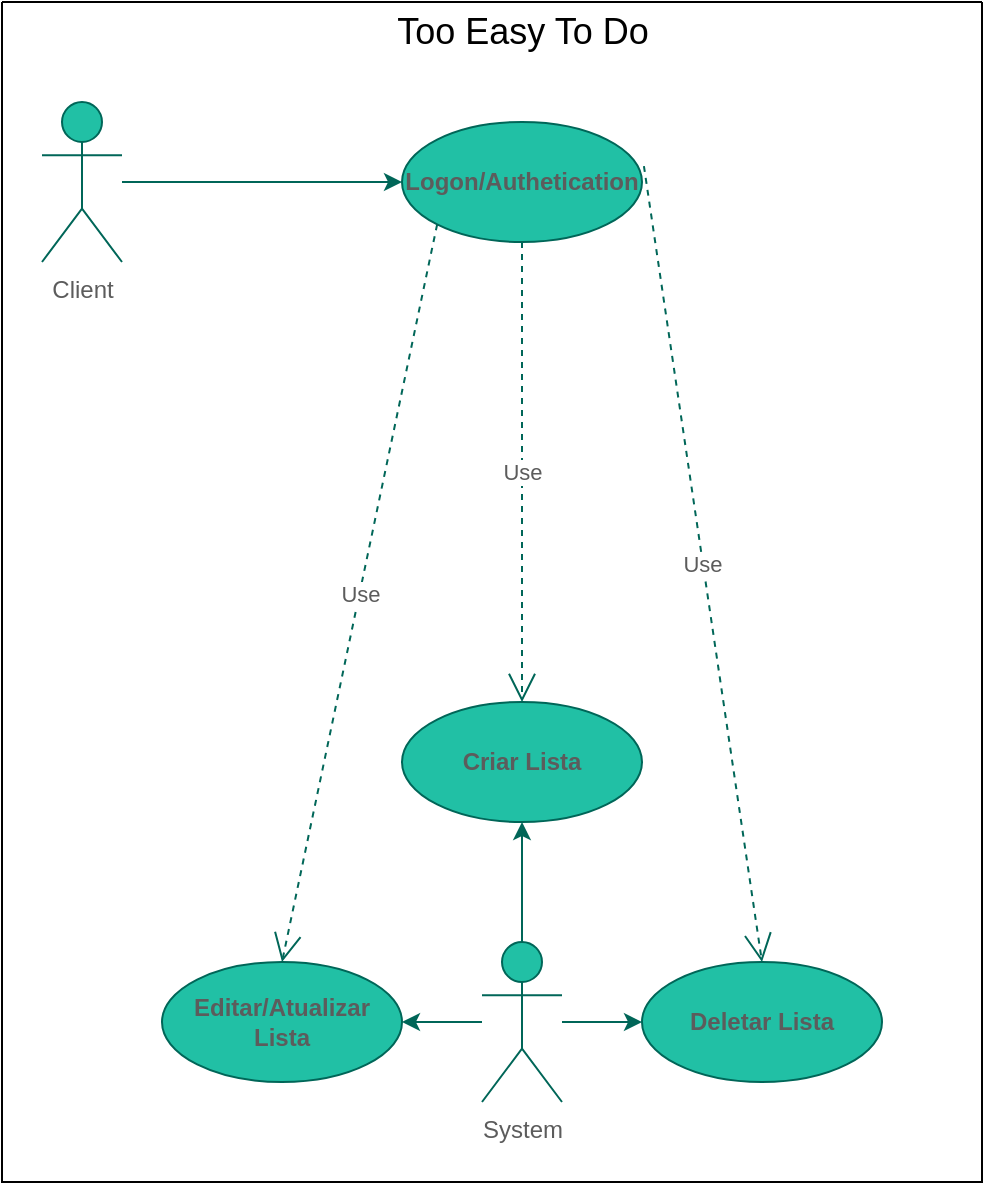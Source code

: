 <mxfile version="19.0.3" type="device" pages="2"><diagram name="Page-1" id="929967ad-93f9-6ef4-fab6-5d389245f69c"><mxGraphModel dx="1108" dy="545" grid="1" gridSize="10" guides="1" tooltips="1" connect="1" arrows="1" fold="1" page="1" pageScale="1.5" pageWidth="1169" pageHeight="826" math="0" shadow="0"><root><mxCell id="0" style=";html=1;"/><mxCell id="1" style=";html=1;" parent="0"/><mxCell id="Jdt3RZKuUXmb_lj3V4ov-8" value="" style="edgeStyle=orthogonalEdgeStyle;rounded=0;orthogonalLoop=1;jettySize=auto;html=1;strokeColor=#006658;fontColor=#5C5C5C;" parent="1" source="Jdt3RZKuUXmb_lj3V4ov-1" target="Jdt3RZKuUXmb_lj3V4ov-7" edge="1"><mxGeometry relative="1" as="geometry"/></mxCell><mxCell id="Jdt3RZKuUXmb_lj3V4ov-1" value="Client" style="shape=umlActor;verticalLabelPosition=bottom;verticalAlign=top;html=1;outlineConnect=0;fillColor=#21C0A5;strokeColor=#006658;fontColor=#5C5C5C;" parent="1" vertex="1"><mxGeometry x="440" y="560" width="40" height="80" as="geometry"/></mxCell><mxCell id="Jdt3RZKuUXmb_lj3V4ov-16" value="" style="edgeStyle=orthogonalEdgeStyle;rounded=0;orthogonalLoop=1;jettySize=auto;html=1;strokeColor=#006658;fontColor=#5C5C5C;" parent="1" source="Jdt3RZKuUXmb_lj3V4ov-4" edge="1"><mxGeometry relative="1" as="geometry"><mxPoint x="620" y="1020" as="targetPoint"/></mxGeometry></mxCell><mxCell id="Jdt3RZKuUXmb_lj3V4ov-19" value="" style="edgeStyle=orthogonalEdgeStyle;rounded=0;orthogonalLoop=1;jettySize=auto;html=1;strokeColor=#006658;fontColor=#5C5C5C;" parent="1" source="Jdt3RZKuUXmb_lj3V4ov-4" target="Jdt3RZKuUXmb_lj3V4ov-18" edge="1"><mxGeometry relative="1" as="geometry"/></mxCell><mxCell id="Jdt3RZKuUXmb_lj3V4ov-21" value="" style="edgeStyle=orthogonalEdgeStyle;rounded=0;orthogonalLoop=1;jettySize=auto;html=1;strokeColor=#006658;fontColor=#5C5C5C;" parent="1" source="Jdt3RZKuUXmb_lj3V4ov-4" edge="1"><mxGeometry relative="1" as="geometry"><mxPoint x="740" y="1020" as="targetPoint"/></mxGeometry></mxCell><mxCell id="Jdt3RZKuUXmb_lj3V4ov-4" value="System" style="shape=umlActor;verticalLabelPosition=bottom;verticalAlign=top;html=1;outlineConnect=0;fillColor=#21C0A5;strokeColor=#006658;fontColor=#5C5C5C;" parent="1" vertex="1"><mxGeometry x="660" y="980" width="40" height="80" as="geometry"/></mxCell><mxCell id="Jdt3RZKuUXmb_lj3V4ov-7" value="&lt;b&gt;Logon/Authetication&lt;/b&gt;" style="ellipse;whiteSpace=wrap;html=1;verticalAlign=middle;align=center;fillColor=#21C0A5;strokeColor=#006658;fontColor=#5C5C5C;" parent="1" vertex="1"><mxGeometry x="620" y="570" width="120" height="60" as="geometry"/></mxCell><mxCell id="Jdt3RZKuUXmb_lj3V4ov-17" value="&lt;b&gt;Editar/Atualizar Lista&lt;/b&gt;" style="ellipse;whiteSpace=wrap;html=1;verticalAlign=middle;fillColor=#21C0A5;strokeColor=#006658;fontColor=#5C5C5C;" parent="1" vertex="1"><mxGeometry x="500" y="990" width="120" height="60" as="geometry"/></mxCell><mxCell id="Jdt3RZKuUXmb_lj3V4ov-18" value="&lt;b&gt;Criar Lista&lt;/b&gt;" style="ellipse;whiteSpace=wrap;html=1;verticalAlign=middle;fillColor=#21C0A5;strokeColor=#006658;fontColor=#5C5C5C;" parent="1" vertex="1"><mxGeometry x="620" y="860" width="120" height="60" as="geometry"/></mxCell><mxCell id="Jdt3RZKuUXmb_lj3V4ov-22" value="&lt;b&gt;Deletar Lista&lt;/b&gt;" style="ellipse;whiteSpace=wrap;html=1;verticalAlign=middle;fillColor=#21C0A5;strokeColor=#006658;fontColor=#5C5C5C;" parent="1" vertex="1"><mxGeometry x="740" y="990" width="120" height="60" as="geometry"/></mxCell><mxCell id="G4VeI1rdga7Afocs5JlE-1" value="Use" style="endArrow=open;endSize=12;dashed=1;html=1;rounded=1;sketch=0;fontColor=#5C5C5C;strokeColor=#006658;fillColor=#21C0A5;curved=0;jumpStyle=none;entryX=0.5;entryY=0;entryDx=0;entryDy=0;exitX=1.008;exitY=0.367;exitDx=0;exitDy=0;exitPerimeter=0;" parent="1" source="Jdt3RZKuUXmb_lj3V4ov-7" target="Jdt3RZKuUXmb_lj3V4ov-22" edge="1"><mxGeometry width="160" relative="1" as="geometry"><mxPoint x="630" y="630" as="sourcePoint"/><mxPoint x="690" y="880.02" as="targetPoint"/><Array as="points"/></mxGeometry></mxCell><mxCell id="G4VeI1rdga7Afocs5JlE-2" value="Use" style="endArrow=open;endSize=12;dashed=1;html=1;rounded=1;sketch=0;fontColor=#5C5C5C;strokeColor=#006658;fillColor=#21C0A5;curved=0;jumpStyle=none;entryX=0.5;entryY=0;entryDx=0;entryDy=0;exitX=0.5;exitY=1;exitDx=0;exitDy=0;" parent="1" source="Jdt3RZKuUXmb_lj3V4ov-7" target="Jdt3RZKuUXmb_lj3V4ov-18" edge="1"><mxGeometry width="160" relative="1" as="geometry"><mxPoint x="640" y="640" as="sourcePoint"/><mxPoint x="700" y="890.02" as="targetPoint"/><Array as="points"/></mxGeometry></mxCell><mxCell id="G4VeI1rdga7Afocs5JlE-4" value="Use" style="endArrow=open;endSize=12;dashed=1;html=1;rounded=1;sketch=0;fontColor=#5C5C5C;strokeColor=#006658;fillColor=#21C0A5;curved=0;jumpStyle=none;entryX=0.5;entryY=0;entryDx=0;entryDy=0;exitX=0;exitY=1;exitDx=0;exitDy=0;" parent="1" source="Jdt3RZKuUXmb_lj3V4ov-7" target="Jdt3RZKuUXmb_lj3V4ov-17" edge="1"><mxGeometry width="160" relative="1" as="geometry"><mxPoint x="650" y="650" as="sourcePoint"/><mxPoint x="710" y="900.02" as="targetPoint"/><Array as="points"/></mxGeometry></mxCell><mxCell id="G4VeI1rdga7Afocs5JlE-8" value="" style="swimlane;startSize=0;" parent="1" vertex="1"><mxGeometry x="420" y="510" width="490" height="590" as="geometry"><mxRectangle x="420" y="510" width="50" height="40" as="alternateBounds"/></mxGeometry></mxCell><mxCell id="G4VeI1rdga7Afocs5JlE-9" value="&lt;span lang=&quot;EN-US&quot;&gt;&lt;font style=&quot;font-size: 18px;&quot;&gt;Too Easy To Do&lt;/font&gt;&lt;/span&gt;" style="text;html=1;strokeColor=none;fillColor=none;align=center;verticalAlign=middle;whiteSpace=wrap;rounded=0;" parent="G4VeI1rdga7Afocs5JlE-8" vertex="1"><mxGeometry x="192.5" width="135" height="30" as="geometry"/></mxCell></root></mxGraphModel></diagram><diagram id="XBQqQJOXP21vAOWyraYd" name="Página-2"><mxGraphModel dx="1182" dy="677" grid="1" gridSize="10" guides="1" tooltips="1" connect="1" arrows="1" fold="1" page="1" pageScale="1" pageWidth="827" pageHeight="1169" math="0" shadow="0"><root><mxCell id="0"/><mxCell id="1" parent="0"/><mxCell id="o0o0f2PtiMF4RH5aU3Lf-2" value="User" style="shape=umlActor;verticalLabelPosition=bottom;verticalAlign=top;html=1;outlineConnect=0;fillColor=#21C0A5;strokeColor=#006658;fontColor=#5C5C5C;" parent="1" vertex="1"><mxGeometry x="150" y="260" width="40" height="80" as="geometry"/></mxCell><mxCell id="o0o0f2PtiMF4RH5aU3Lf-7" value="&lt;b&gt;Entrar&lt;/b&gt;" style="ellipse;whiteSpace=wrap;html=1;verticalAlign=middle;align=center;fillColor=#21C0A5;strokeColor=#006658;fontColor=#5C5C5C;" parent="1" vertex="1"><mxGeometry x="294" y="220" width="120" height="60" as="geometry"/></mxCell><mxCell id="o0o0f2PtiMF4RH5aU3Lf-9" value="&lt;b&gt;Gerenciar Lista&lt;/b&gt;" style="ellipse;whiteSpace=wrap;html=1;verticalAlign=middle;fillColor=#21C0A5;strokeColor=#006658;fontColor=#5C5C5C;" parent="1" vertex="1"><mxGeometry x="294" y="290" width="120" height="60" as="geometry"/></mxCell><mxCell id="o0o0f2PtiMF4RH5aU3Lf-19" value="&lt;b&gt;Gerenciar Conta&lt;/b&gt;" style="ellipse;whiteSpace=wrap;html=1;verticalAlign=middle;fillColor=#21C0A5;strokeColor=#006658;fontColor=#5C5C5C;" parent="1" vertex="1"><mxGeometry x="294" y="360" width="120" height="60" as="geometry"/></mxCell><mxCell id="c7FyS3DDmGJTqHVgSWK5-1" value="&lt;b&gt;Cadastrar&lt;/b&gt;" style="ellipse;whiteSpace=wrap;html=1;verticalAlign=middle;align=center;fillColor=#21C0A5;strokeColor=#006658;fontColor=#5C5C5C;" vertex="1" parent="1"><mxGeometry x="294" y="150" width="120" height="60" as="geometry"/></mxCell><mxCell id="c7FyS3DDmGJTqHVgSWK5-3" value="" style="endArrow=none;html=1;rounded=0;entryX=0;entryY=0.5;entryDx=0;entryDy=0;" edge="1" parent="1"><mxGeometry width="50" height="50" relative="1" as="geometry"><mxPoint x="190" y="310" as="sourcePoint"/><mxPoint x="294" y="387.01" as="targetPoint"/></mxGeometry></mxCell><mxCell id="c7FyS3DDmGJTqHVgSWK5-4" value="" style="endArrow=none;html=1;rounded=0;entryX=0;entryY=0.5;entryDx=0;entryDy=0;" edge="1" parent="1"><mxGeometry width="50" height="50" relative="1" as="geometry"><mxPoint x="190" y="310" as="sourcePoint"/><mxPoint x="294" y="327.01" as="targetPoint"/></mxGeometry></mxCell><mxCell id="c7FyS3DDmGJTqHVgSWK5-5" value="" style="endArrow=none;html=1;rounded=0;entryX=0;entryY=0.5;entryDx=0;entryDy=0;" edge="1" parent="1" target="o0o0f2PtiMF4RH5aU3Lf-7"><mxGeometry width="50" height="50" relative="1" as="geometry"><mxPoint x="190" y="310" as="sourcePoint"/><mxPoint x="294" y="237.01" as="targetPoint"/></mxGeometry></mxCell><mxCell id="c7FyS3DDmGJTqHVgSWK5-7" value="" style="endArrow=none;html=1;rounded=0;entryX=0;entryY=0.5;entryDx=0;entryDy=0;" edge="1" parent="1" target="c7FyS3DDmGJTqHVgSWK5-1"><mxGeometry width="50" height="50" relative="1" as="geometry"><mxPoint x="190" y="310" as="sourcePoint"/><mxPoint x="304" y="260" as="targetPoint"/><Array as="points"/></mxGeometry></mxCell></root></mxGraphModel></diagram></mxfile>